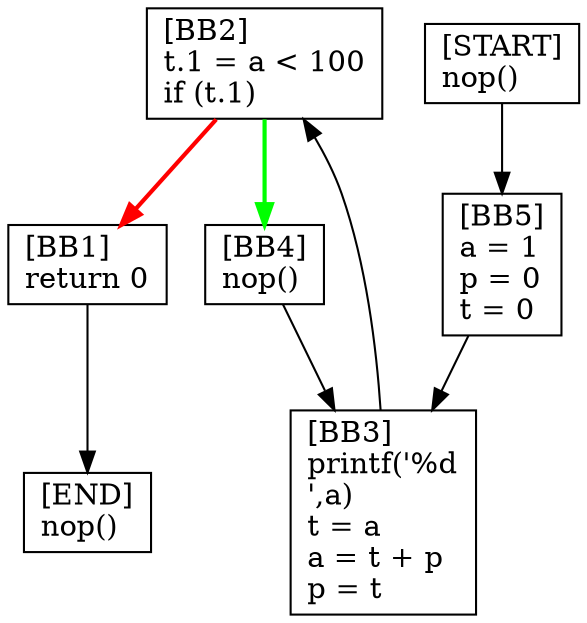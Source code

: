 digraph {
  node [shape=box]
  BB1 [label="[BB1]\lreturn 0\l"];
  START [label="[START]\lnop()\l"];
  END [label="[END]\lnop()\l"];
  BB2 [label="[BB2]\lt.1 = a < 100\lif (t.1)\l"];
  BB3 [label="[BB3]\lprintf('%d\n',a)\lt = a\la = t + p\lp = t\l"];
  BB4 [label="[BB4]\lnop()\l"];
  BB5 [label="[BB5]\la = 1\lp = 0\lt = 0\l"];
  BB3 -> BB2;
  BB2 -> BB1 [color=red, penwidth=2];
  BB4 -> BB3;
  BB2 -> BB4 [color=green, penwidth=2];
  START -> BB5;
  BB5 -> BB3;
  BB1 -> END;
}
